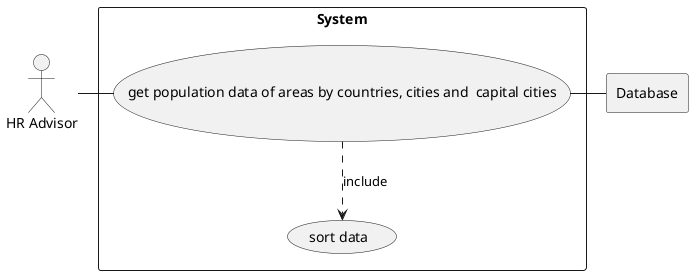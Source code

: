 @startuml

actor A as "HR Advisor"

rectangle Database

rectangle System {
usecase UC1 as "get population data of areas by countries, cities and  capital cities"
usecase UC2 as "sort data"

A - UC1
UC1 - Database
UC1 ..> UC2 : include
}

@enduml